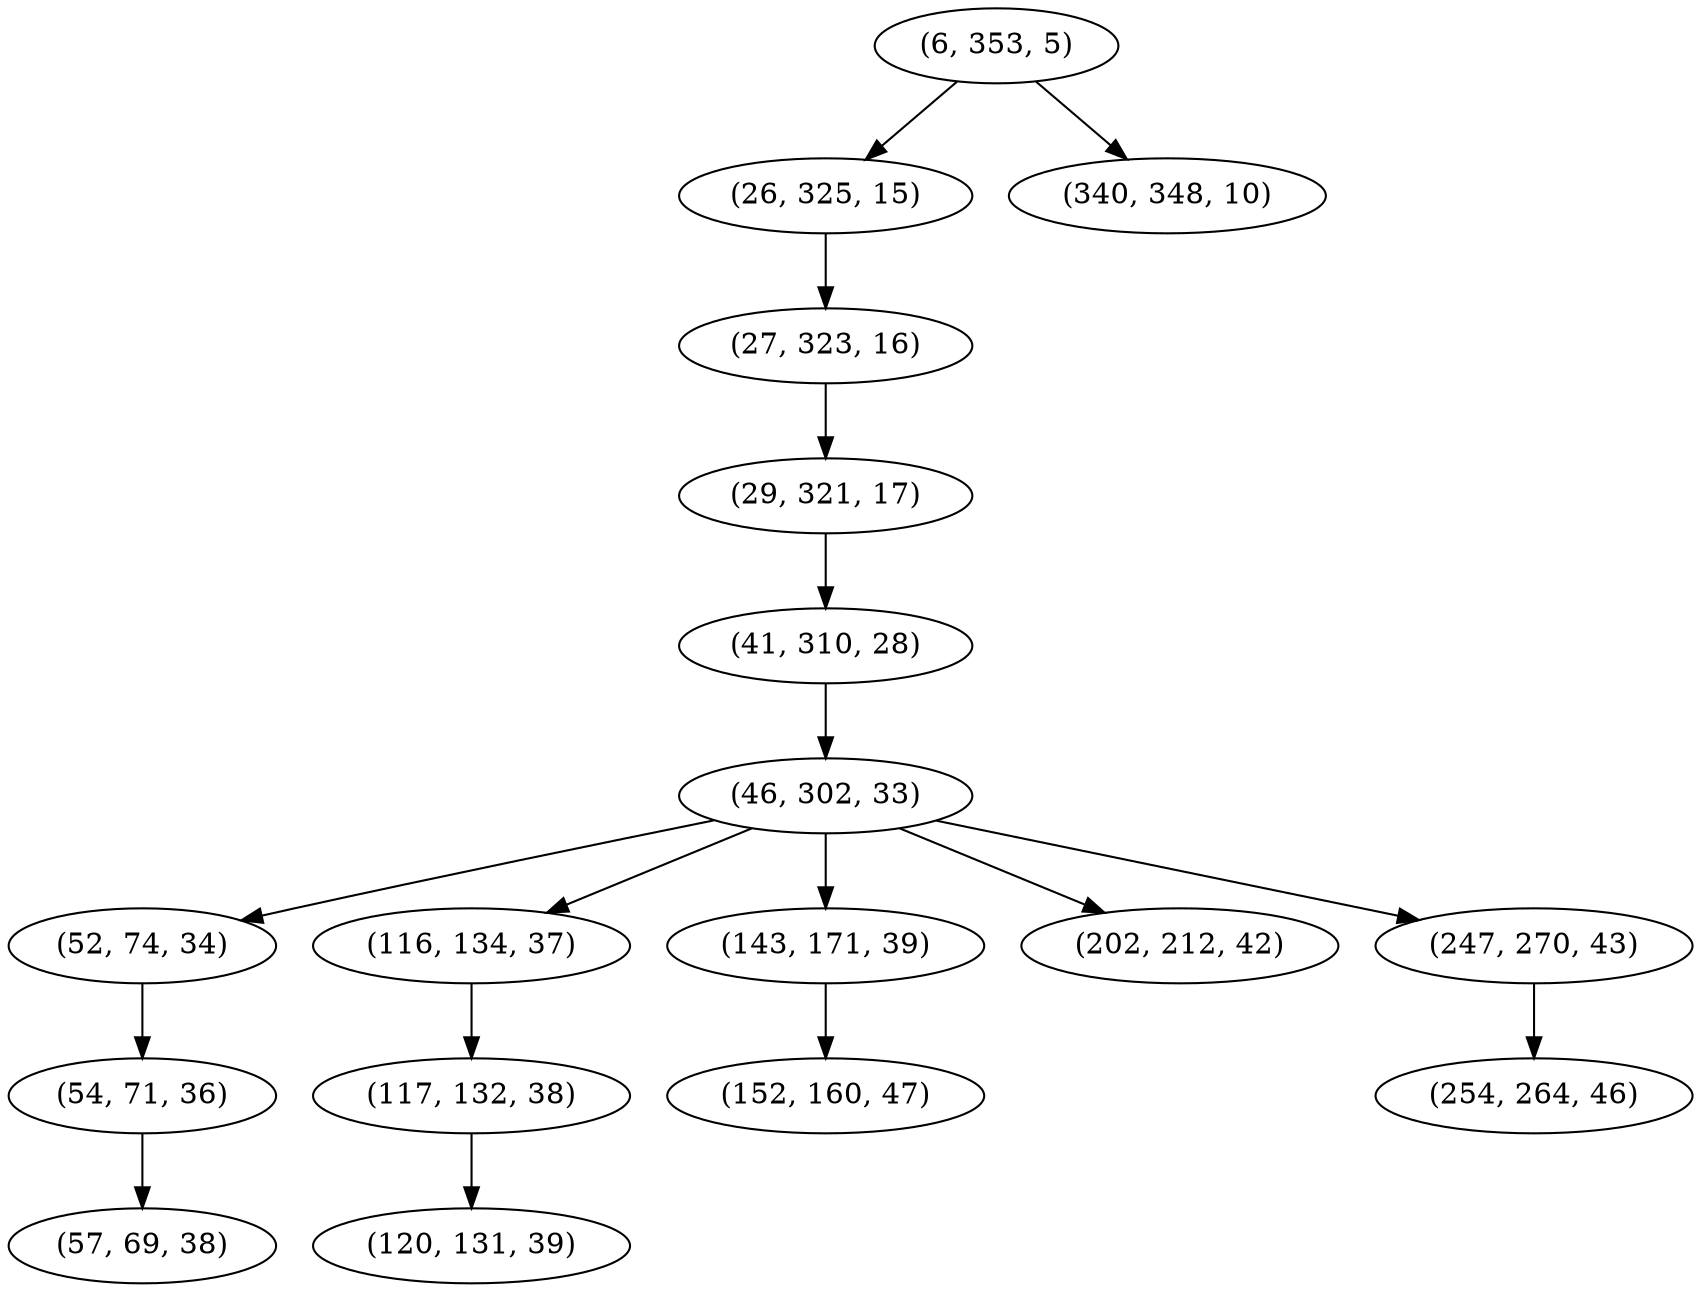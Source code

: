 digraph tree {
    "(6, 353, 5)";
    "(26, 325, 15)";
    "(27, 323, 16)";
    "(29, 321, 17)";
    "(41, 310, 28)";
    "(46, 302, 33)";
    "(52, 74, 34)";
    "(54, 71, 36)";
    "(57, 69, 38)";
    "(116, 134, 37)";
    "(117, 132, 38)";
    "(120, 131, 39)";
    "(143, 171, 39)";
    "(152, 160, 47)";
    "(202, 212, 42)";
    "(247, 270, 43)";
    "(254, 264, 46)";
    "(340, 348, 10)";
    "(6, 353, 5)" -> "(26, 325, 15)";
    "(6, 353, 5)" -> "(340, 348, 10)";
    "(26, 325, 15)" -> "(27, 323, 16)";
    "(27, 323, 16)" -> "(29, 321, 17)";
    "(29, 321, 17)" -> "(41, 310, 28)";
    "(41, 310, 28)" -> "(46, 302, 33)";
    "(46, 302, 33)" -> "(52, 74, 34)";
    "(46, 302, 33)" -> "(116, 134, 37)";
    "(46, 302, 33)" -> "(143, 171, 39)";
    "(46, 302, 33)" -> "(202, 212, 42)";
    "(46, 302, 33)" -> "(247, 270, 43)";
    "(52, 74, 34)" -> "(54, 71, 36)";
    "(54, 71, 36)" -> "(57, 69, 38)";
    "(116, 134, 37)" -> "(117, 132, 38)";
    "(117, 132, 38)" -> "(120, 131, 39)";
    "(143, 171, 39)" -> "(152, 160, 47)";
    "(247, 270, 43)" -> "(254, 264, 46)";
}
